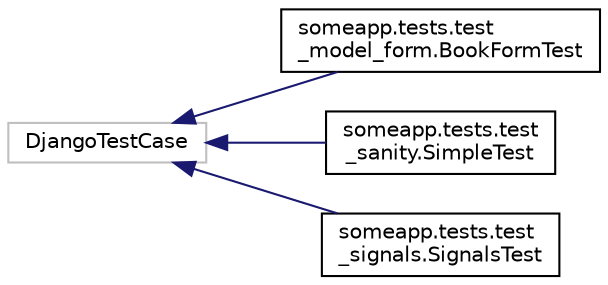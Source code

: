 digraph "Graphical Class Hierarchy"
{
 // LATEX_PDF_SIZE
  edge [fontname="Helvetica",fontsize="10",labelfontname="Helvetica",labelfontsize="10"];
  node [fontname="Helvetica",fontsize="10",shape=record];
  rankdir="LR";
  Node1092 [label="DjangoTestCase",height=0.2,width=0.4,color="grey75", fillcolor="white", style="filled",tooltip=" "];
  Node1092 -> Node0 [dir="back",color="midnightblue",fontsize="10",style="solid",fontname="Helvetica"];
  Node0 [label="someapp.tests.test\l_model_form.BookFormTest",height=0.2,width=0.4,color="black", fillcolor="white", style="filled",URL="$d7/db3/classsomeapp_1_1tests_1_1test__model__form_1_1_book_form_test.html",tooltip=" "];
  Node1092 -> Node1094 [dir="back",color="midnightblue",fontsize="10",style="solid",fontname="Helvetica"];
  Node1094 [label="someapp.tests.test\l_sanity.SimpleTest",height=0.2,width=0.4,color="black", fillcolor="white", style="filled",URL="$d4/d99/classsomeapp_1_1tests_1_1test__sanity_1_1_simple_test.html",tooltip=" "];
  Node1092 -> Node1095 [dir="back",color="midnightblue",fontsize="10",style="solid",fontname="Helvetica"];
  Node1095 [label="someapp.tests.test\l_signals.SignalsTest",height=0.2,width=0.4,color="black", fillcolor="white", style="filled",URL="$d5/d46/classsomeapp_1_1tests_1_1test__signals_1_1_signals_test.html",tooltip=" "];
}
